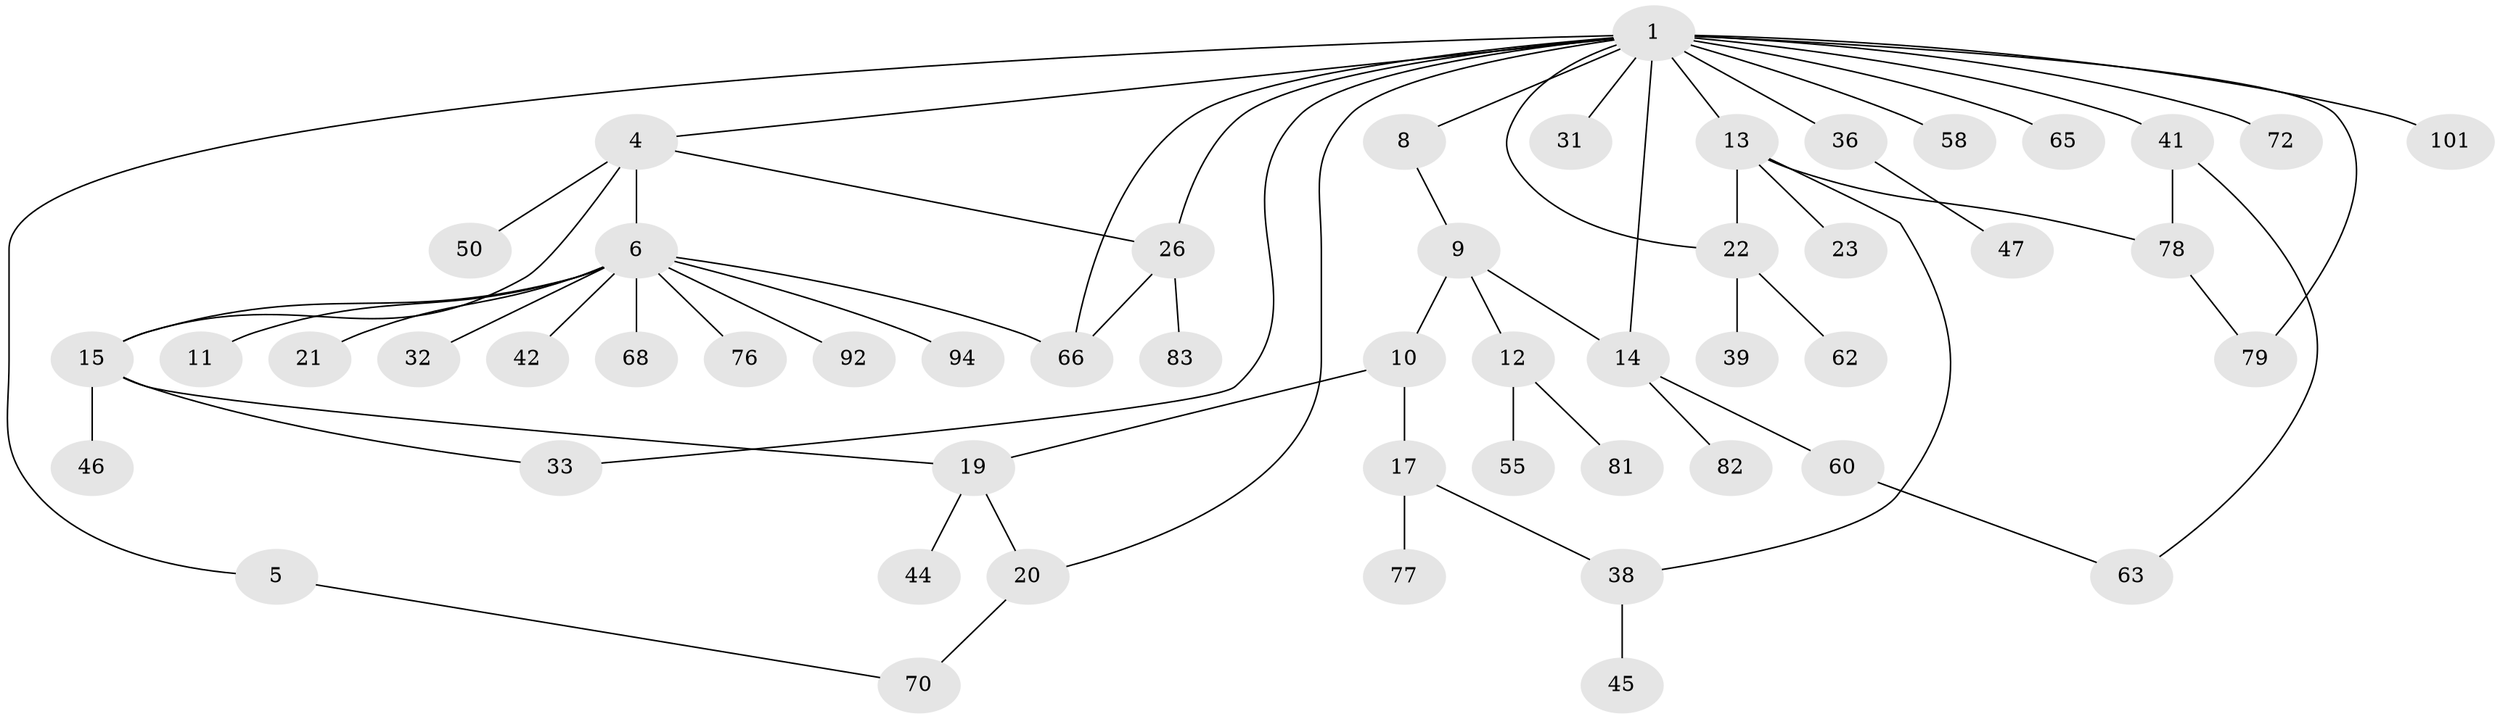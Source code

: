// original degree distribution, {4: 0.08653846153846154, 6: 0.028846153846153848, 8: 0.009615384615384616, 5: 0.04807692307692308, 2: 0.25961538461538464, 3: 0.18269230769230768, 1: 0.38461538461538464}
// Generated by graph-tools (version 1.1) at 2025/13/03/09/25 04:13:35]
// undirected, 52 vertices, 65 edges
graph export_dot {
graph [start="1"]
  node [color=gray90,style=filled];
  1 [super="+18+2"];
  4;
  5 [super="+57"];
  6 [super="+16"];
  8;
  9;
  10;
  11;
  12 [super="+53"];
  13 [super="+103+56"];
  14 [super="+35"];
  15 [super="+34+48"];
  17;
  19 [super="+30"];
  20 [super="+43"];
  21;
  22 [super="+52+84+73"];
  23 [super="+27+74"];
  26 [super="+40+28"];
  31 [super="+49"];
  32;
  33 [super="+104"];
  36 [super="+37"];
  38;
  39;
  41 [super="+59"];
  42;
  44 [super="+51"];
  45;
  46 [super="+91"];
  47;
  50 [super="+100"];
  55;
  58;
  60;
  62;
  63 [super="+88"];
  65;
  66 [super="+102"];
  68;
  70 [super="+75"];
  72;
  76;
  77;
  78;
  79 [super="+98"];
  81;
  82;
  83;
  92;
  94;
  101;
  1 -- 8;
  1 -- 14;
  1 -- 36;
  1 -- 41 [weight=2];
  1 -- 65;
  1 -- 66;
  1 -- 4;
  1 -- 5;
  1 -- 72;
  1 -- 13;
  1 -- 79;
  1 -- 20;
  1 -- 22;
  1 -- 26;
  1 -- 31;
  1 -- 33;
  1 -- 101;
  1 -- 58;
  4 -- 6;
  4 -- 15;
  4 -- 50;
  4 -- 26;
  5 -- 70;
  6 -- 11;
  6 -- 21;
  6 -- 32;
  6 -- 94;
  6 -- 66;
  6 -- 68;
  6 -- 42;
  6 -- 76;
  6 -- 92;
  6 -- 15;
  8 -- 9;
  9 -- 10;
  9 -- 12;
  9 -- 14;
  10 -- 17;
  10 -- 19;
  12 -- 81;
  12 -- 55;
  13 -- 23;
  13 -- 78;
  13 -- 38;
  13 -- 22;
  14 -- 60;
  14 -- 82;
  15 -- 46;
  15 -- 33;
  15 -- 19;
  17 -- 38;
  17 -- 77;
  19 -- 20;
  19 -- 44;
  20 -- 70;
  22 -- 39;
  22 -- 62;
  26 -- 83;
  26 -- 66;
  36 -- 47;
  38 -- 45;
  41 -- 78;
  41 -- 63;
  60 -- 63;
  78 -- 79;
}
